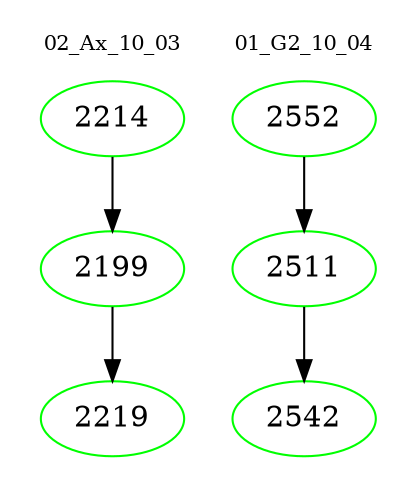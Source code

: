digraph{
subgraph cluster_0 {
color = white
label = "02_Ax_10_03";
fontsize=10;
T0_2214 [label="2214", color="green"]
T0_2214 -> T0_2199 [color="black"]
T0_2199 [label="2199", color="green"]
T0_2199 -> T0_2219 [color="black"]
T0_2219 [label="2219", color="green"]
}
subgraph cluster_1 {
color = white
label = "01_G2_10_04";
fontsize=10;
T1_2552 [label="2552", color="green"]
T1_2552 -> T1_2511 [color="black"]
T1_2511 [label="2511", color="green"]
T1_2511 -> T1_2542 [color="black"]
T1_2542 [label="2542", color="green"]
}
}
